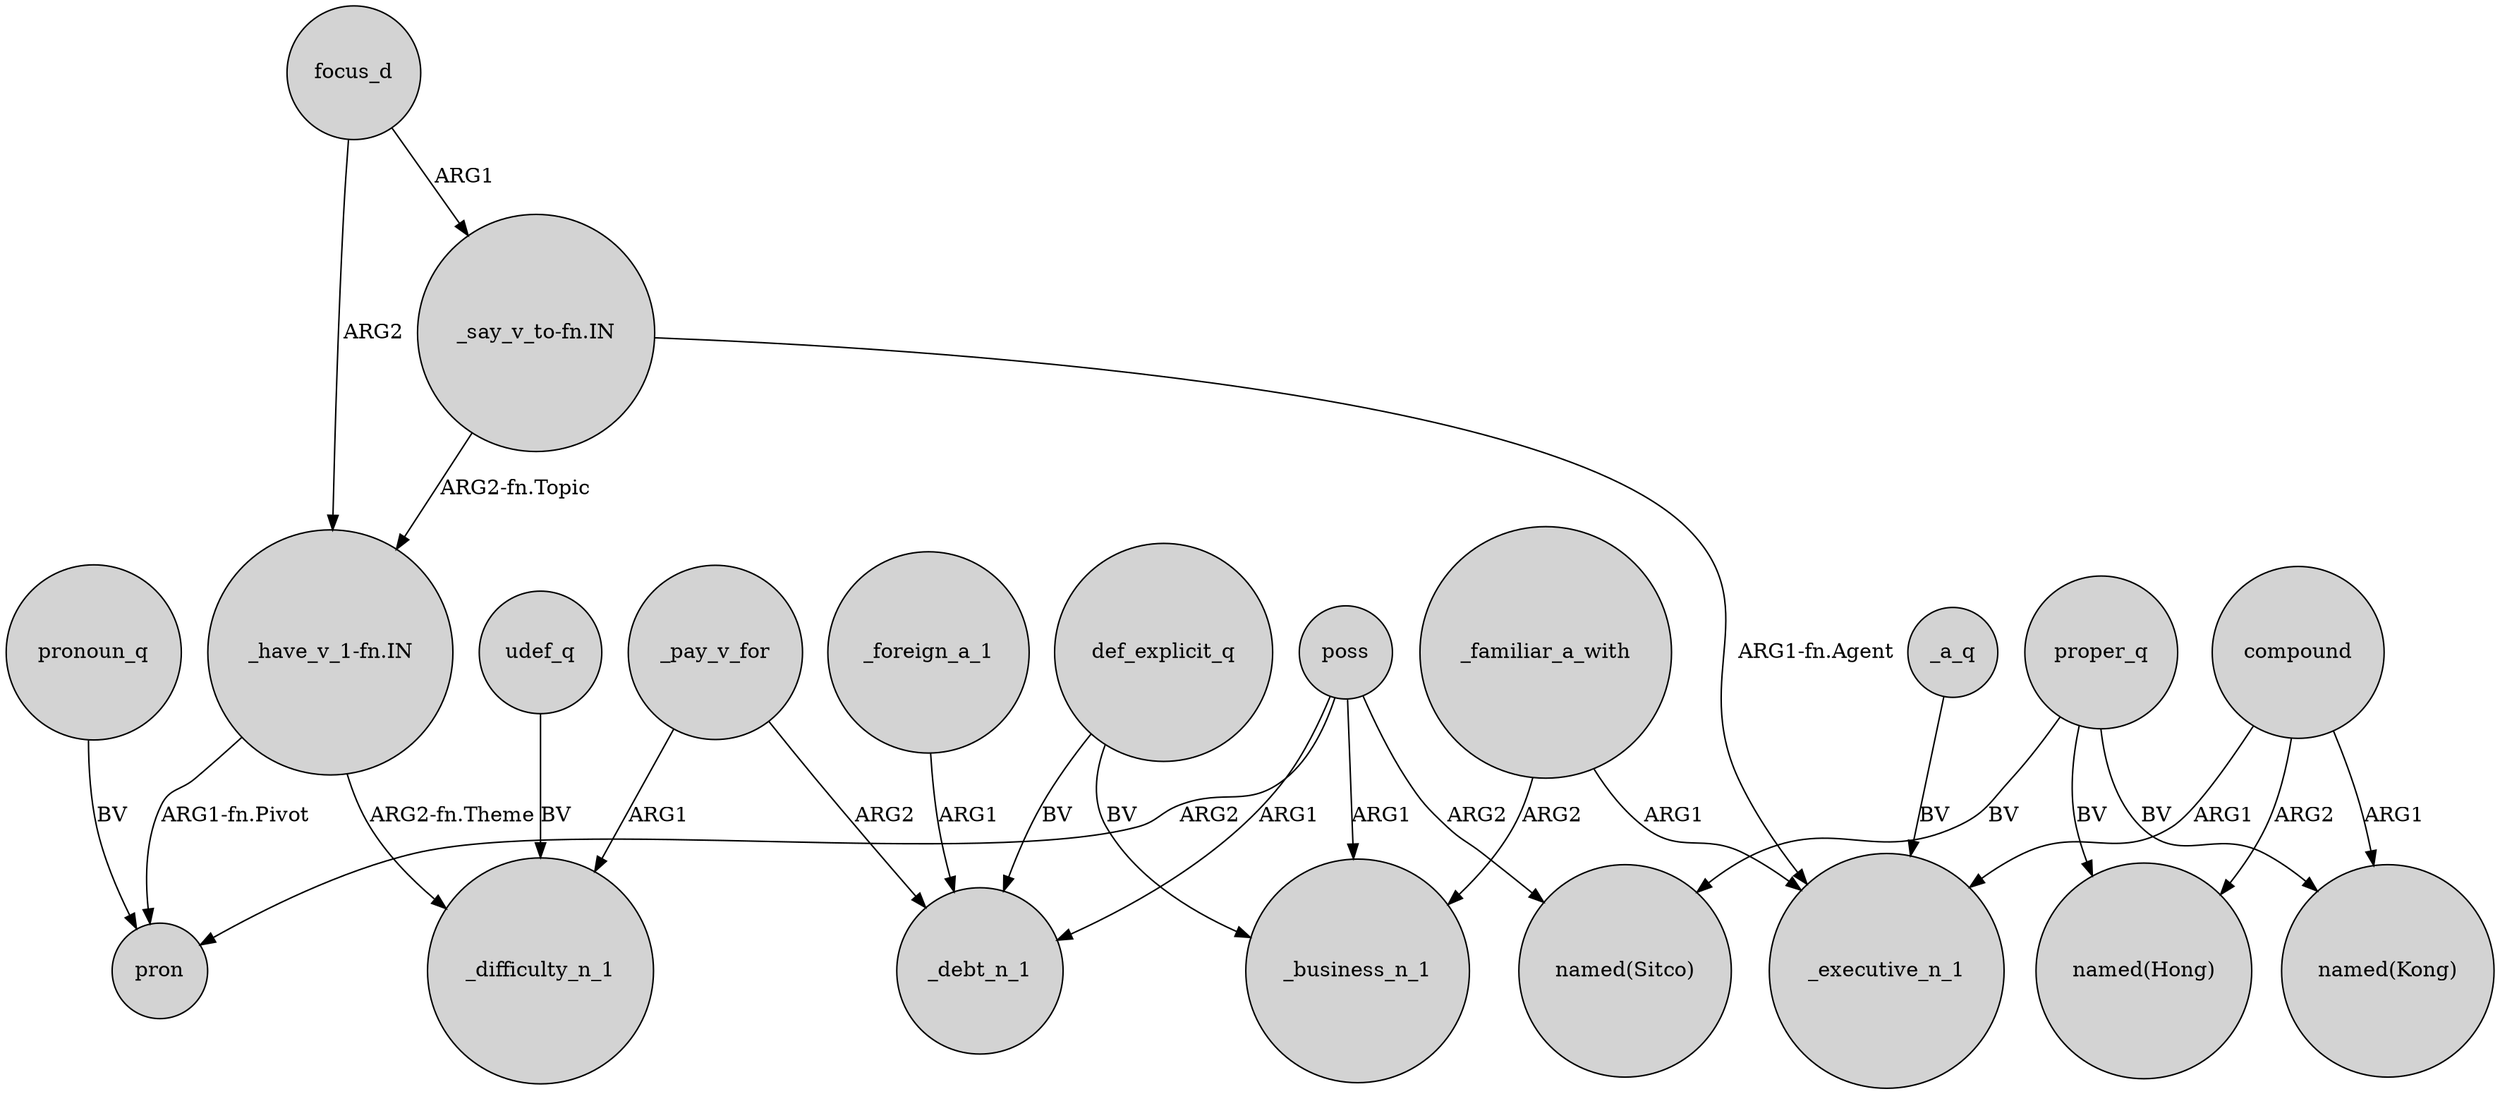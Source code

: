 digraph {
	node [shape=circle style=filled]
	poss -> pron [label=ARG2]
	focus_d -> "_have_v_1-fn.IN" [label=ARG2]
	_familiar_a_with -> _business_n_1 [label=ARG2]
	udef_q -> _difficulty_n_1 [label=BV]
	poss -> _business_n_1 [label=ARG1]
	compound -> _executive_n_1 [label=ARG1]
	proper_q -> "named(Sitco)" [label=BV]
	compound -> "named(Hong)" [label=ARG2]
	_pay_v_for -> _debt_n_1 [label=ARG2]
	"_have_v_1-fn.IN" -> pron [label="ARG1-fn.Pivot"]
	proper_q -> "named(Hong)" [label=BV]
	"_have_v_1-fn.IN" -> _difficulty_n_1 [label="ARG2-fn.Theme"]
	def_explicit_q -> _debt_n_1 [label=BV]
	pronoun_q -> pron [label=BV]
	"_say_v_to-fn.IN" -> _executive_n_1 [label="ARG1-fn.Agent"]
	_familiar_a_with -> _executive_n_1 [label=ARG1]
	proper_q -> "named(Kong)" [label=BV]
	_pay_v_for -> _difficulty_n_1 [label=ARG1]
	_foreign_a_1 -> _debt_n_1 [label=ARG1]
	poss -> "named(Sitco)" [label=ARG2]
	"_say_v_to-fn.IN" -> "_have_v_1-fn.IN" [label="ARG2-fn.Topic"]
	poss -> _debt_n_1 [label=ARG1]
	_a_q -> _executive_n_1 [label=BV]
	compound -> "named(Kong)" [label=ARG1]
	focus_d -> "_say_v_to-fn.IN" [label=ARG1]
	def_explicit_q -> _business_n_1 [label=BV]
}
